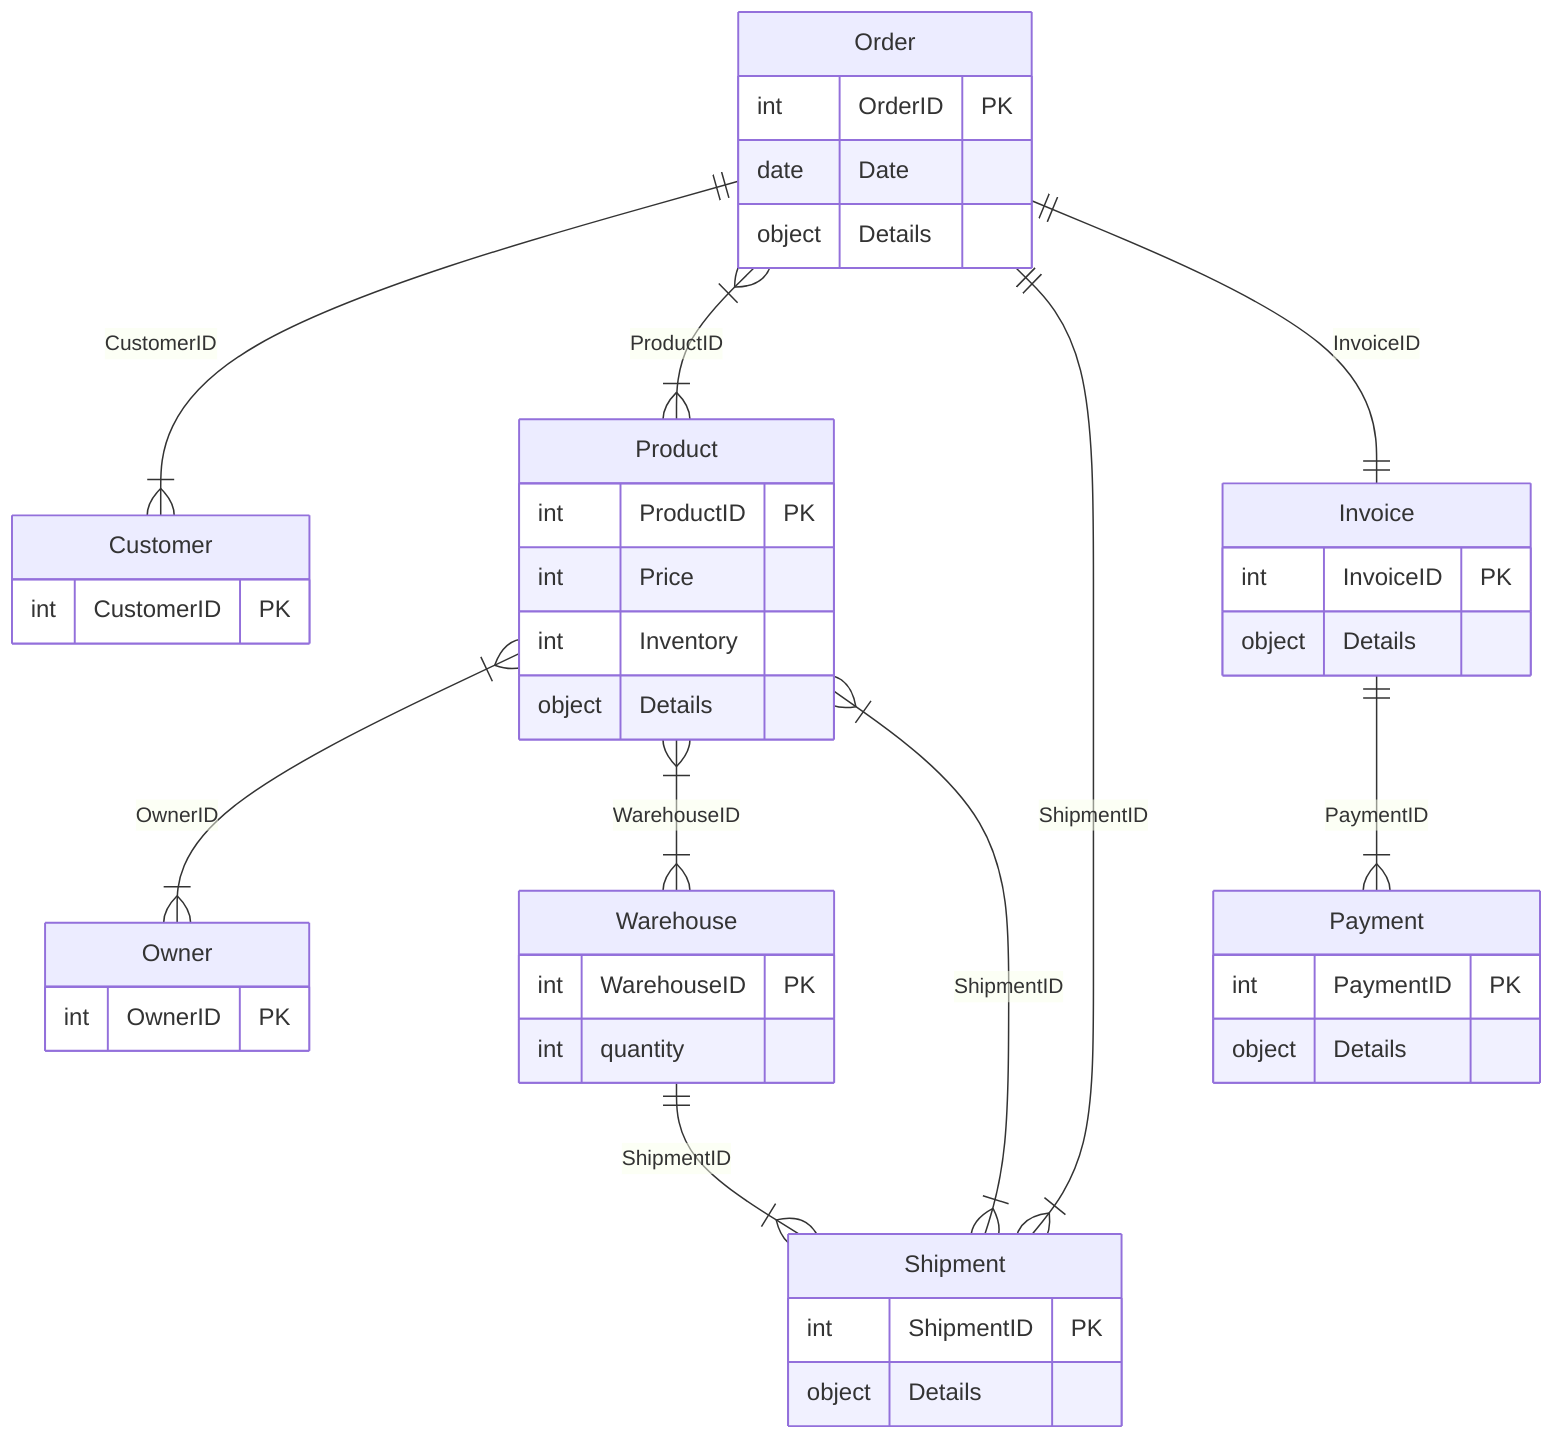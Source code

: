 erDiagram
	%% 注文
	Order {
		int OrderID PK
		date Date
		object Details
	}
	Order ||--|{ Customer : "CustomerID"
	Order }|--|{ Product : "ProductID"
	Order ||--|{ Shipment : "ShipmentID"
	Order ||--|| Invoice : "InvoiceID"

	%% 顧客
	Customer {
		int CustomerID PK
	}

	%% 所有者
	Owner {
		int OwnerID PK
	}

	%% 請求書
	Invoice {
		int InvoiceID PK
		object Details
	}
	Invoice ||--|{ Payment : "PaymentID"

	%% 支払い
	Payment {
		int PaymentID PK
		object Details
	}

	%% 商品
	Product {
		int ProductID PK
		int Price
		int Inventory
		object Details
	}
	Product }|--|{ Owner : "OwnerID"
	Product }|--|{ Warehouse : "WarehouseID"
	Product }|--|{ Shipment : "ShipmentID"

	%% 在庫
	Warehouse {
		int WarehouseID PK
		int quantity
	}
	Warehouse ||--|{ Shipment : "ShipmentID"

	%% 出荷
	Shipment {
		int ShipmentID PK
		object Details
	}